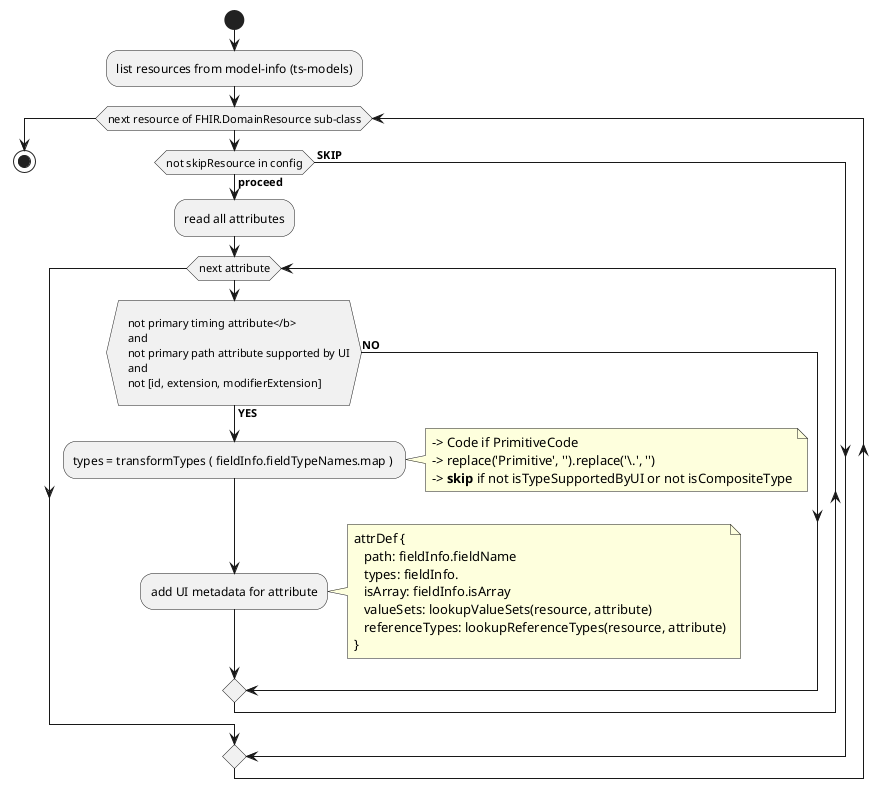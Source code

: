 @startuml

start

:list resources from model-info (ts-models);
while (next resource of FHIR.DomainResource sub-class)

if (not skipResource in config) then (<b>proceed</b>)

:read all attributes;

while (next attribute)

if (
   not primary timing attribute</b>
   and
   not primary path attribute supported by UI
   and
   not [id, extension, modifierExtension]
) then (<b>YES</b>)
   :types = transformTypes ( fieldInfo.fieldTypeNames.map ) ;
   note right
      -> Code if PrimitiveCode
      -> replace('Primitive', '').replace('\.', '')
      -> <b>skip</b> if not isTypeSupportedByUI or not isCompositeType
   end note
   :add UI metadata for attribute;
   note right
    attrDef {
       path: fieldInfo.fieldName
       types: fieldInfo.
       isArray: fieldInfo.isArray
       valueSets: lookupValueSets(resource, attribute)
       referenceTypes: lookupReferenceTypes(resource, attribute)
    }
   end note
else (<b>NO</b>)

endif


endwhile

else (<b> SKIP </b>)
endif

endwhile

stop

@enduml
